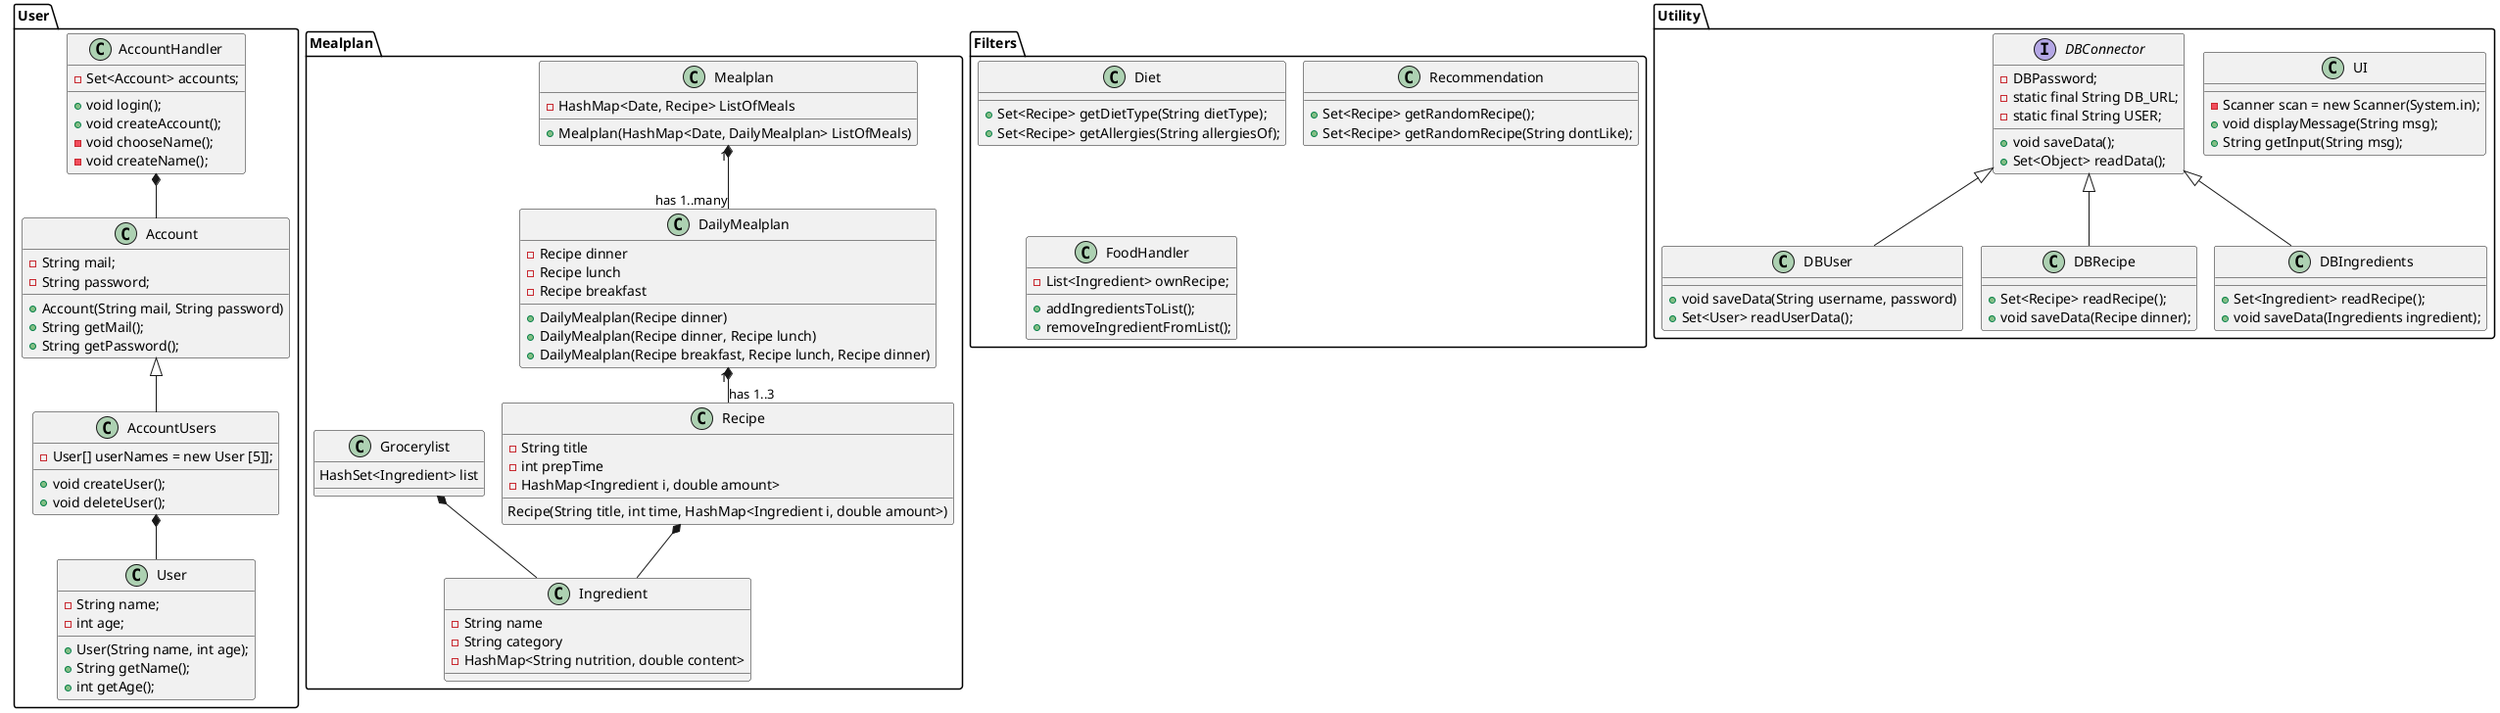 @startuml
'https://plantuml.com/class-diagram
!pragma layout smetana

Package User{
class Account
class AccountUsers
class AccountHandler
class User

'Label on relations
Account <|-- AccountUsers
AccountHandler *-- Account
AccountUsers *-- User

'Methods and attributes
Account : - String mail;
Account : - String password;
Account : + Account(String mail, String password)
Account : + String getMail();
Account : + String getPassword();

AccountUsers : - User[] userNames = new User [5]];
AccountUsers : + void createUser();
AccountUsers : + void deleteUser();

AccountHandler : + void login();
AccountHandler : + void createAccount();
AccountHandler : - Set<Account> accounts;
AccountHandler : - void chooseName();
AccountHandler : - void createName();

User : - String name;
User : - int age;
User : + User(String name, int age);
User : + String getName();
User : + int getAge();

}

Package Mealplan{
class Mealplan
Mealplan : - HashMap<Date, Recipe> ListOfMeals
Mealplan : + Mealplan(HashMap<Date, DailyMealplan> ListOfMeals)

class DailyMealplan
DailyMealplan : - Recipe dinner
DailyMealplan : - Recipe lunch
DailyMealplan : - Recipe breakfast
DailyMealplan : + DailyMealplan(Recipe dinner)
DailyMealplan : + DailyMealplan(Recipe dinner, Recipe lunch)
DailyMealplan : + DailyMealplan(Recipe breakfast, Recipe lunch, Recipe dinner)

class Recipe
Recipe : - String title
Recipe : - int prepTime
Recipe : - HashMap<Ingredient i, double amount>
Recipe : Recipe(String title, int time, HashMap<Ingredient i, double amount>)

class Ingredient
Ingredient : - String name
Ingredient : - String category
Ingredient : - HashMap<String nutrition, double content>

class Grocerylist
Grocerylist : HashSet<Ingredient> list

'Label on relations
Mealplan "1" *-- "has 1..many" DailyMealplan
DailyMealplan "1" *-- "has 1..3" Recipe
Recipe *-- Ingredient
Grocerylist *-- Ingredient
}

Package Filters{
class Diet
'behøves felter vedr. diæt typer?
'Diet : - String lowCarb;
'Diet : - String keto;

Diet : + Set<Recipe> getDietType(String dietType);
Diet : + Set<Recipe> getAllergies(String allergiesOf);
'evt i fremtiden en liste hvor begge kriterier indgår

class Recommendation
Recommendation : + Set<Recipe> getRandomRecipe();
Recommendation : + Set<Recipe> getRandomRecipe(String dontLike);

class FoodHandler
FoodHandler : - List<Ingredient> ownRecipe;
FoodHandler : + addIngredientsToList();
FoodHandler : + removeIngredientFromList();

}



Package Utility{
'class IO
class UI
interface DBConnector
class DBUser
class DBRecipe
class DBIngredients


UI : - Scanner scan = new Scanner(System.in);
UI : + void displayMessage(String msg);
UI : + String getInput(String msg);

DBConnector : - DBPassword;
DBConnector : - static final String DB_URL;
DBConnector : - static final String USER;
DBConnector : + void saveData();
DBConnector : + Set<Object> readData();

DBUser : + void saveData(String username, password)
DBUser : + Set<User> readUserData();

DBRecipe : + Set<Recipe> readRecipe();
DBRecipe : + void saveData(Recipe dinner);

DBIngredients : + Set<Ingredient> readRecipe();
DBIngredients : + void saveData(Ingredients ingredient);

}


'Label on relations
DBConnector <|-- DBUser
DBConnector <|-- DBRecipe
DBConnector <|-- DBIngredients

'User *-- Grocerylist
'Recipe *-- Diet
'Recipe *-- DBConnector
'Ingredient *-- DBConnector
@enduml